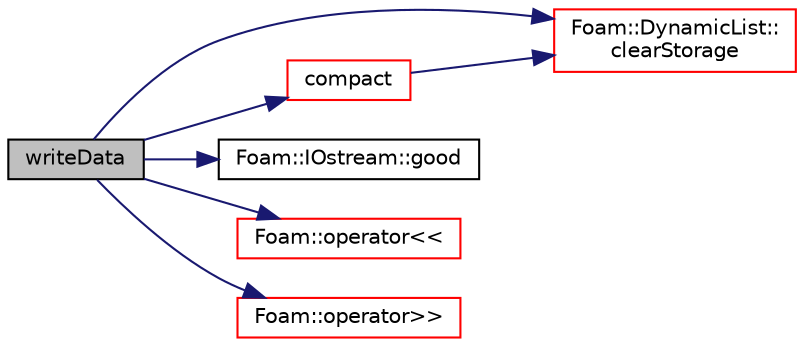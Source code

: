 digraph "writeData"
{
  bgcolor="transparent";
  edge [fontname="Helvetica",fontsize="10",labelfontname="Helvetica",labelfontsize="10"];
  node [fontname="Helvetica",fontsize="10",shape=record];
  rankdir="LR";
  Node1 [label="writeData",height=0.2,width=0.4,color="black", fillcolor="grey75", style="filled", fontcolor="black"];
  Node1 -> Node2 [color="midnightblue",fontsize="10",style="solid",fontname="Helvetica"];
  Node2 [label="Foam::DynamicList::\lclearStorage",height=0.2,width=0.4,color="red",URL="$a00603.html#a77e7fd5aa3adf14be9cbcd6e670f7843",tooltip="Clear the list and delete storage. "];
  Node1 -> Node3 [color="midnightblue",fontsize="10",style="solid",fontname="Helvetica"];
  Node3 [label="compact",height=0.2,width=0.4,color="red",URL="$a02114.html#a043cdfc194924194e381a986c229569e",tooltip="Compact splitCells_. Removes all freeSplitCells_ elements. "];
  Node3 -> Node2 [color="midnightblue",fontsize="10",style="solid",fontname="Helvetica"];
  Node1 -> Node4 [color="midnightblue",fontsize="10",style="solid",fontname="Helvetica"];
  Node4 [label="Foam::IOstream::good",height=0.2,width=0.4,color="black",URL="$a01185.html#ad2e41c8280b6cdf93d39e1135d2abdf7",tooltip="Return true if next operation might succeed. "];
  Node1 -> Node5 [color="midnightblue",fontsize="10",style="solid",fontname="Helvetica"];
  Node5 [label="Foam::operator\<\<",height=0.2,width=0.4,color="red",URL="$a10733.html#ae86a76a63deefbe1a4490c873ad8e1b2"];
  Node1 -> Node6 [color="midnightblue",fontsize="10",style="solid",fontname="Helvetica"];
  Node6 [label="Foam::operator\>\>",height=0.2,width=0.4,color="red",URL="$a10733.html#a44f398e0525f8d7f48cead029868d845"];
}

